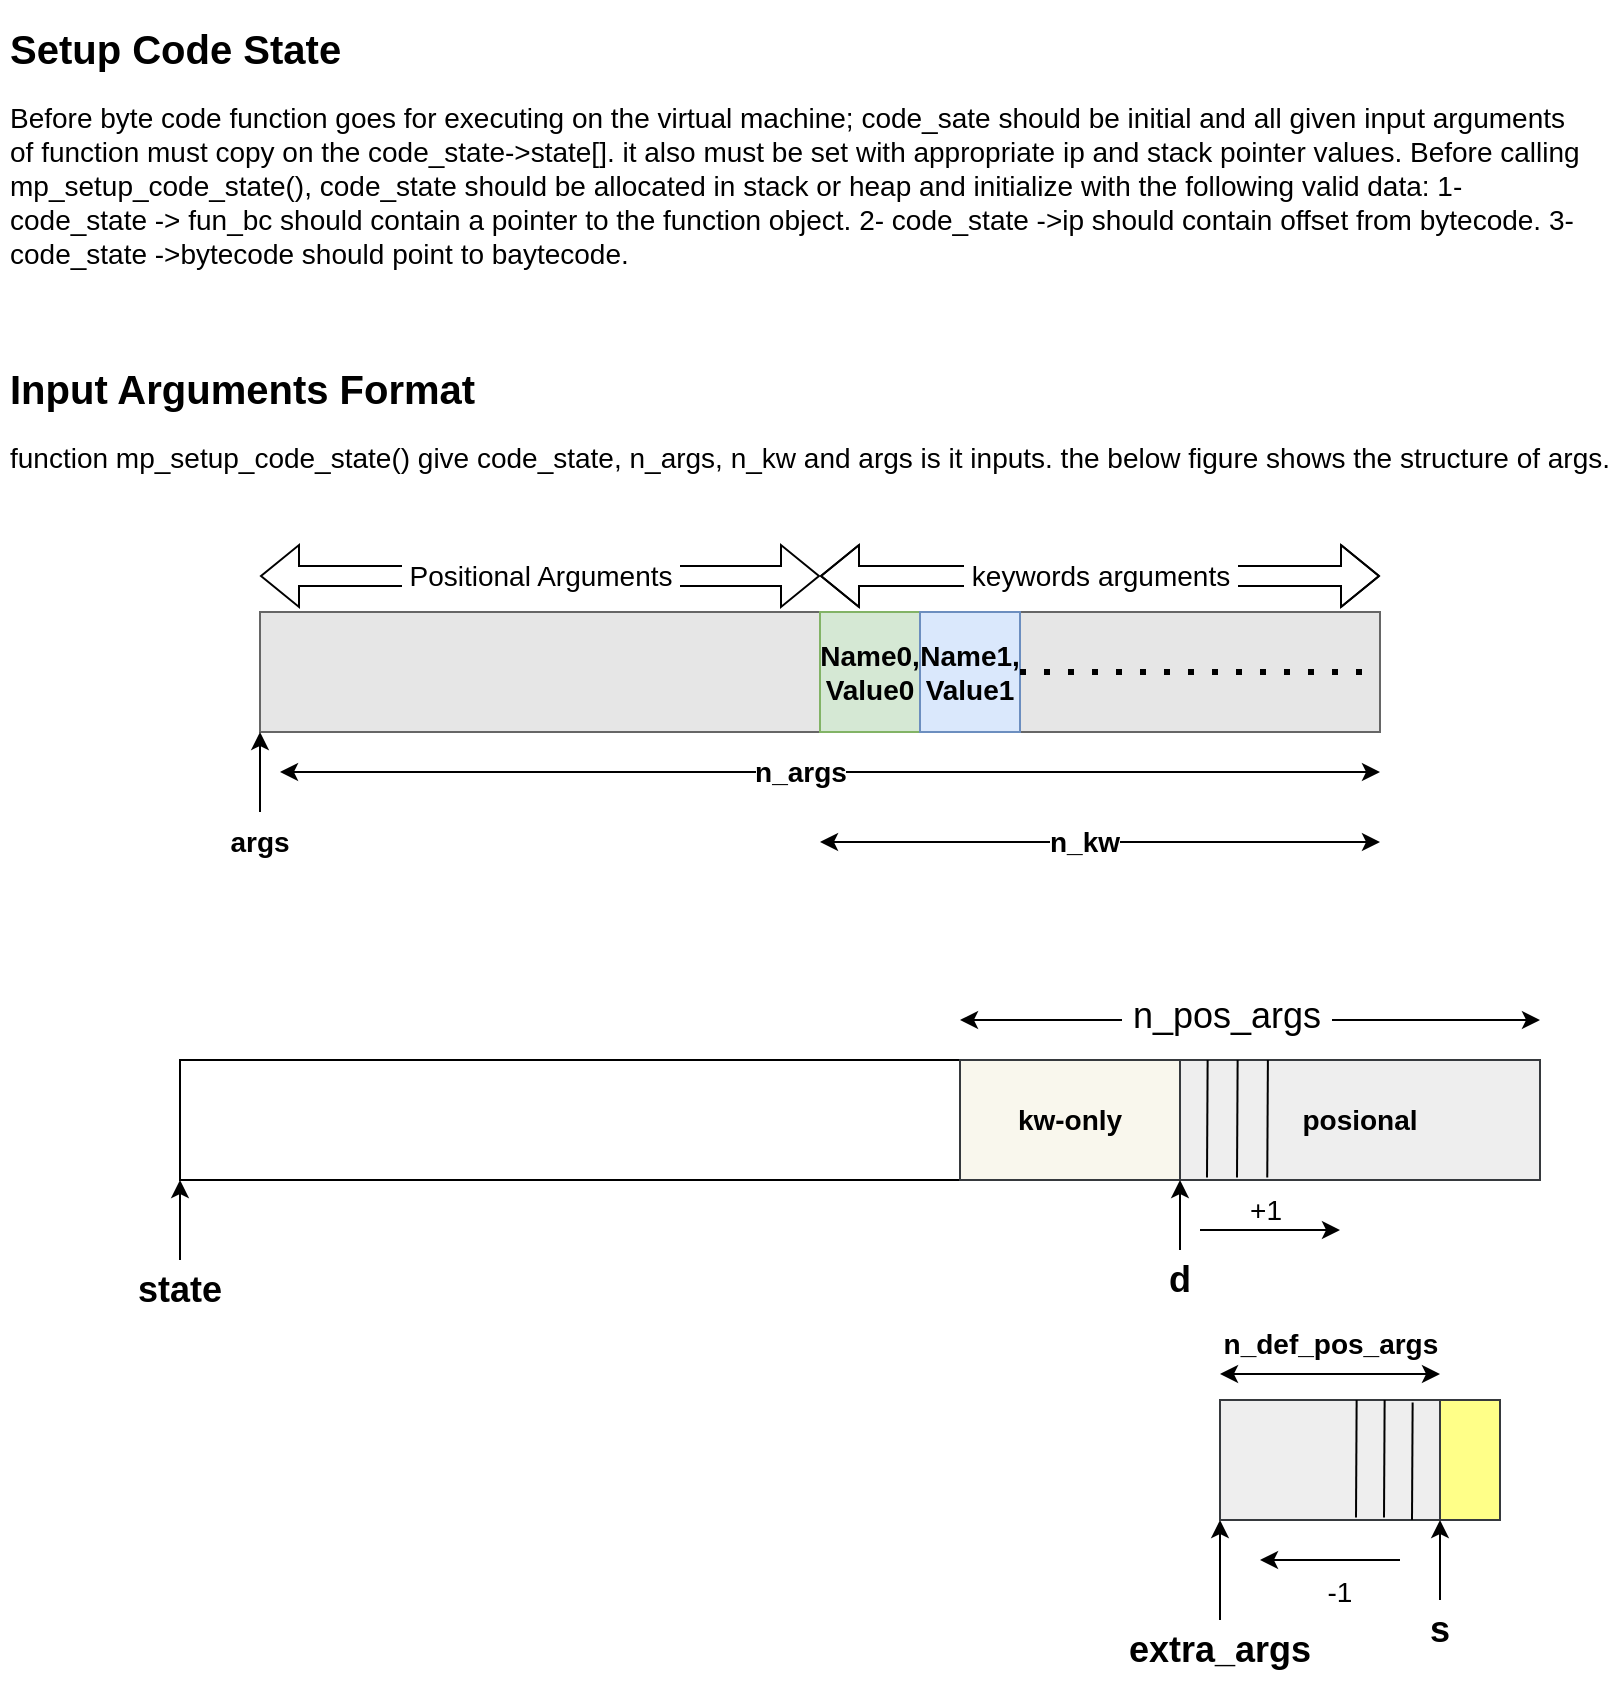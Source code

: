 <mxfile version="15.9.4" type="github"><diagram id="9DWNqOliDgodK-CukeeV" name="Page-1"><mxGraphModel dx="1085" dy="485" grid="1" gridSize="10" guides="1" tooltips="1" connect="1" arrows="1" fold="1" page="1" pageScale="1" pageWidth="850" pageHeight="1100" math="0" shadow="0"><root><mxCell id="0"/><mxCell id="1" parent="0"/><mxCell id="FaGI9EGRksaXrigEexfV-1" value="&lt;h1 style=&quot;font-size: 20px&quot;&gt;Setup Code State&lt;br&gt;&lt;/h1&gt;&lt;p style=&quot;font-size: 14px&quot;&gt;&lt;span&gt;&lt;span style=&quot;font-weight: normal&quot;&gt;Before byte code function goes for executing on the virtual machine; code_sate should be initial and all given input arguments of function must copy on the code_state-&amp;gt;state[]. it also must be set with appropriate ip and stack pointer values. Before calling mp_setup_code_state(), code_state should be allocated in stack or heap and initialize with the following valid data: 1- code_state -&amp;gt; fun_bc should contain a pointer to the function object. 2- code_state -&amp;gt;ip should contain offset from bytecode. 3- code_state -&amp;gt;bytecode should point to baytecode.&lt;/span&gt;&lt;br&gt;&lt;/span&gt;&lt;/p&gt;" style="text;html=1;strokeColor=none;fillColor=none;spacing=5;spacingTop=-20;whiteSpace=wrap;overflow=hidden;rounded=0;fontStyle=1" parent="1" vertex="1"><mxGeometry x="30" y="30" width="800" height="130" as="geometry"/></mxCell><mxCell id="DEH-Oupzx9P6uAduSgyf-2" value="&lt;h1 style=&quot;font-size: 20px&quot;&gt;Input Arguments Format&lt;br&gt;&lt;/h1&gt;&lt;p style=&quot;font-size: 14px&quot;&gt;function mp_setup_code_state() give code_state, n_args, n_kw and args is it inputs. the below figure shows the structure of args.&lt;br&gt;&lt;/p&gt;" style="text;html=1;strokeColor=none;fillColor=none;spacing=5;spacingTop=-20;whiteSpace=wrap;overflow=hidden;rounded=0;" vertex="1" parent="1"><mxGeometry x="30" y="200" width="810" height="80" as="geometry"/></mxCell><mxCell id="DEH-Oupzx9P6uAduSgyf-3" value="" style="rounded=0;whiteSpace=wrap;html=1;fontSize=14;fillColor=#E6E6E6;fontColor=#333333;strokeColor=#666666;" vertex="1" parent="1"><mxGeometry x="160" y="326" width="560" height="60" as="geometry"/></mxCell><mxCell id="DEH-Oupzx9P6uAduSgyf-7" style="edgeStyle=orthogonalEdgeStyle;rounded=0;orthogonalLoop=1;jettySize=auto;html=1;entryX=0;entryY=1;entryDx=0;entryDy=0;fontSize=14;" edge="1" parent="1" source="DEH-Oupzx9P6uAduSgyf-6" target="DEH-Oupzx9P6uAduSgyf-3"><mxGeometry relative="1" as="geometry"/></mxCell><mxCell id="DEH-Oupzx9P6uAduSgyf-6" value="args" style="text;html=1;strokeColor=none;fillColor=none;align=center;verticalAlign=middle;whiteSpace=wrap;rounded=0;fontSize=14;fontStyle=1" vertex="1" parent="1"><mxGeometry x="130" y="426" width="60" height="30" as="geometry"/></mxCell><mxCell id="DEH-Oupzx9P6uAduSgyf-8" value="" style="endArrow=classic;startArrow=classic;html=1;rounded=0;fontSize=14;" edge="1" parent="1"><mxGeometry width="50" height="50" relative="1" as="geometry"><mxPoint x="170" y="406" as="sourcePoint"/><mxPoint x="720" y="406" as="targetPoint"/></mxGeometry></mxCell><mxCell id="DEH-Oupzx9P6uAduSgyf-10" value="n_args" style="edgeLabel;html=1;align=center;verticalAlign=middle;resizable=0;points=[];fontSize=14;fontStyle=1" vertex="1" connectable="0" parent="DEH-Oupzx9P6uAduSgyf-8"><mxGeometry x="-0.057" relative="1" as="geometry"><mxPoint as="offset"/></mxGeometry></mxCell><mxCell id="DEH-Oupzx9P6uAduSgyf-11" value="" style="endArrow=classic;startArrow=classic;html=1;rounded=0;fontSize=14;" edge="1" parent="1"><mxGeometry width="50" height="50" relative="1" as="geometry"><mxPoint x="440" y="441" as="sourcePoint"/><mxPoint x="720" y="441" as="targetPoint"/><Array as="points"><mxPoint x="540" y="441"/></Array></mxGeometry></mxCell><mxCell id="DEH-Oupzx9P6uAduSgyf-12" value="n_kw" style="edgeLabel;html=1;align=center;verticalAlign=middle;resizable=0;points=[];fontSize=14;fontStyle=1" vertex="1" connectable="0" parent="DEH-Oupzx9P6uAduSgyf-11"><mxGeometry x="-0.057" relative="1" as="geometry"><mxPoint as="offset"/></mxGeometry></mxCell><mxCell id="DEH-Oupzx9P6uAduSgyf-13" value="Name0, Value0" style="rounded=0;whiteSpace=wrap;html=1;fontSize=14;fontStyle=1;fillColor=#d5e8d4;strokeColor=#82b366;" vertex="1" parent="1"><mxGeometry x="440" y="326" width="50" height="60" as="geometry"/></mxCell><mxCell id="DEH-Oupzx9P6uAduSgyf-16" value="Name1, Value1" style="rounded=0;whiteSpace=wrap;html=1;fontSize=14;fontStyle=1;fillColor=#dae8fc;strokeColor=#6c8ebf;" vertex="1" parent="1"><mxGeometry x="490" y="326" width="50" height="60" as="geometry"/></mxCell><mxCell id="DEH-Oupzx9P6uAduSgyf-20" value="" style="endArrow=none;dashed=1;html=1;dashPattern=1 3;strokeWidth=3;rounded=0;fontSize=14;entryX=1;entryY=0.5;entryDx=0;entryDy=0;exitX=1;exitY=0.5;exitDx=0;exitDy=0;" edge="1" parent="1" source="DEH-Oupzx9P6uAduSgyf-16" target="DEH-Oupzx9P6uAduSgyf-3"><mxGeometry width="50" height="50" relative="1" as="geometry"><mxPoint x="390" y="306" as="sourcePoint"/><mxPoint x="440" y="256" as="targetPoint"/></mxGeometry></mxCell><mxCell id="DEH-Oupzx9P6uAduSgyf-21" value="&amp;nbsp;Positional Arguments&amp;nbsp; " style="shape=flexArrow;endArrow=classic;startArrow=classic;html=1;rounded=0;fontSize=14;strokeWidth=1;labelBackgroundColor=#FFFFFF;" edge="1" parent="1"><mxGeometry width="100" height="100" relative="1" as="geometry"><mxPoint x="160" y="308" as="sourcePoint"/><mxPoint x="440" y="308" as="targetPoint"/></mxGeometry></mxCell><mxCell id="DEH-Oupzx9P6uAduSgyf-23" value="&amp;nbsp;keywords arguments&amp;nbsp; " style="shape=flexArrow;endArrow=classic;startArrow=classic;html=1;rounded=0;labelBackgroundColor=#FFFFFF;fontSize=14;strokeWidth=1;" edge="1" parent="1"><mxGeometry width="100" height="100" relative="1" as="geometry"><mxPoint x="440" y="308" as="sourcePoint"/><mxPoint x="720" y="308" as="targetPoint"/><Array as="points"><mxPoint x="580" y="308"/></Array></mxGeometry></mxCell><mxCell id="DEH-Oupzx9P6uAduSgyf-41" style="edgeStyle=orthogonalEdgeStyle;rounded=0;orthogonalLoop=1;jettySize=auto;html=1;entryX=0.5;entryY=0;entryDx=0;entryDy=0;entryPerimeter=0;labelBackgroundColor=#FFFFFF;fontSize=12;strokeWidth=1;" edge="1" parent="1" target="DEH-Oupzx9P6uAduSgyf-31"><mxGeometry relative="1" as="geometry"><mxPoint x="680" y="760" as="sourcePoint"/></mxGeometry></mxCell><mxCell id="DEH-Oupzx9P6uAduSgyf-54" value="" style="rounded=0;whiteSpace=wrap;html=1;fontSize=12;" vertex="1" parent="1"><mxGeometry x="120" y="550" width="680" height="60" as="geometry"/></mxCell><mxCell id="DEH-Oupzx9P6uAduSgyf-55" value="posional" style="rounded=0;whiteSpace=wrap;html=1;fontSize=14;fillColor=#eeeeee;strokeColor=#36393d;fontStyle=1" vertex="1" parent="1"><mxGeometry x="620" y="550" width="180" height="60" as="geometry"/></mxCell><mxCell id="DEH-Oupzx9P6uAduSgyf-57" value="kw-only" style="rounded=0;whiteSpace=wrap;html=1;fontSize=14;fillColor=#f9f7ed;strokeColor=#36393d;fontStyle=1" vertex="1" parent="1"><mxGeometry x="510" y="550" width="110" height="60" as="geometry"/></mxCell><mxCell id="DEH-Oupzx9P6uAduSgyf-59" style="edgeStyle=orthogonalEdgeStyle;rounded=0;orthogonalLoop=1;jettySize=auto;html=1;entryX=0;entryY=1;entryDx=0;entryDy=0;labelBackgroundColor=#FFFFFF;fontSize=12;strokeWidth=1;" edge="1" parent="1" source="DEH-Oupzx9P6uAduSgyf-58" target="DEH-Oupzx9P6uAduSgyf-54"><mxGeometry relative="1" as="geometry"/></mxCell><mxCell id="DEH-Oupzx9P6uAduSgyf-58" value="state" style="text;html=1;strokeColor=none;fillColor=none;align=center;verticalAlign=middle;whiteSpace=wrap;rounded=0;fontSize=18;fontStyle=1" vertex="1" parent="1"><mxGeometry x="90" y="650" width="60" height="30" as="geometry"/></mxCell><mxCell id="DEH-Oupzx9P6uAduSgyf-71" style="edgeStyle=orthogonalEdgeStyle;rounded=0;orthogonalLoop=1;jettySize=auto;html=1;entryX=1;entryY=1;entryDx=0;entryDy=0;labelBackgroundColor=#FFFFFF;fontSize=14;strokeWidth=1;" edge="1" parent="1" source="DEH-Oupzx9P6uAduSgyf-60" target="DEH-Oupzx9P6uAduSgyf-57"><mxGeometry relative="1" as="geometry"/></mxCell><mxCell id="DEH-Oupzx9P6uAduSgyf-60" value="d" style="text;html=1;strokeColor=none;fillColor=none;align=center;verticalAlign=middle;whiteSpace=wrap;rounded=0;fontSize=18;fontStyle=1" vertex="1" parent="1"><mxGeometry x="590" y="645" width="60" height="30" as="geometry"/></mxCell><mxCell id="DEH-Oupzx9P6uAduSgyf-63" value="" style="endArrow=classic;startArrow=classic;html=1;rounded=0;labelBackgroundColor=#FFFFFF;fontSize=18;strokeWidth=1;" edge="1" parent="1"><mxGeometry width="50" height="50" relative="1" as="geometry"><mxPoint x="510" y="530" as="sourcePoint"/><mxPoint x="800" y="530" as="targetPoint"/></mxGeometry></mxCell><mxCell id="DEH-Oupzx9P6uAduSgyf-64" value="&amp;nbsp;n_pos_args&amp;nbsp; " style="edgeLabel;html=1;align=center;verticalAlign=middle;resizable=0;points=[];fontSize=18;" vertex="1" connectable="0" parent="DEH-Oupzx9P6uAduSgyf-63"><mxGeometry x="-0.086" y="-4" relative="1" as="geometry"><mxPoint y="-6" as="offset"/></mxGeometry></mxCell><mxCell id="DEH-Oupzx9P6uAduSgyf-65" value="" style="endArrow=classic;html=1;rounded=0;labelBackgroundColor=#FFFFFF;fontSize=18;strokeWidth=1;" edge="1" parent="1"><mxGeometry width="50" height="50" relative="1" as="geometry"><mxPoint x="630" y="635" as="sourcePoint"/><mxPoint x="700" y="635" as="targetPoint"/></mxGeometry></mxCell><mxCell id="DEH-Oupzx9P6uAduSgyf-66" value="" style="rounded=0;whiteSpace=wrap;html=1;fontSize=14;fillColor=#ffff88;strokeColor=#36393d;" vertex="1" parent="1"><mxGeometry x="640" y="720" width="140" height="60" as="geometry"/></mxCell><mxCell id="DEH-Oupzx9P6uAduSgyf-69" style="edgeStyle=orthogonalEdgeStyle;rounded=0;orthogonalLoop=1;jettySize=auto;html=1;entryX=0;entryY=1;entryDx=0;entryDy=0;labelBackgroundColor=#FFFFFF;fontSize=14;strokeWidth=1;" edge="1" parent="1" source="DEH-Oupzx9P6uAduSgyf-68" target="DEH-Oupzx9P6uAduSgyf-66"><mxGeometry relative="1" as="geometry"/></mxCell><mxCell id="DEH-Oupzx9P6uAduSgyf-68" value="extra_args" style="text;html=1;strokeColor=none;fillColor=none;align=center;verticalAlign=middle;whiteSpace=wrap;rounded=0;fontSize=18;fontStyle=1" vertex="1" parent="1"><mxGeometry x="610" y="830" width="60" height="30" as="geometry"/></mxCell><mxCell id="DEH-Oupzx9P6uAduSgyf-70" value="+1" style="text;html=1;strokeColor=none;fillColor=none;align=center;verticalAlign=middle;whiteSpace=wrap;rounded=0;fontSize=14;" vertex="1" parent="1"><mxGeometry x="648.5" y="610" width="27.5" height="29" as="geometry"/></mxCell><mxCell id="DEH-Oupzx9P6uAduSgyf-72" value="" style="rounded=0;whiteSpace=wrap;html=1;fontSize=14;fillColor=#eeeeee;strokeColor=#36393d;" vertex="1" parent="1"><mxGeometry x="640" y="720" width="110" height="60" as="geometry"/></mxCell><mxCell id="DEH-Oupzx9P6uAduSgyf-74" style="edgeStyle=orthogonalEdgeStyle;rounded=0;orthogonalLoop=1;jettySize=auto;html=1;entryX=1;entryY=1;entryDx=0;entryDy=0;labelBackgroundColor=#FFFFFF;fontSize=14;strokeWidth=1;" edge="1" parent="1" source="DEH-Oupzx9P6uAduSgyf-73" target="DEH-Oupzx9P6uAduSgyf-72"><mxGeometry relative="1" as="geometry"/></mxCell><mxCell id="DEH-Oupzx9P6uAduSgyf-73" value="s" style="text;html=1;strokeColor=none;fillColor=none;align=center;verticalAlign=middle;whiteSpace=wrap;rounded=0;fontSize=18;fontStyle=1" vertex="1" parent="1"><mxGeometry x="720" y="820" width="60" height="30" as="geometry"/></mxCell><mxCell id="DEH-Oupzx9P6uAduSgyf-75" value="" style="endArrow=classic;startArrow=classic;html=1;rounded=0;labelBackgroundColor=#FFFFFF;fontSize=14;strokeWidth=1;" edge="1" parent="1"><mxGeometry width="50" height="50" relative="1" as="geometry"><mxPoint x="640" y="707" as="sourcePoint"/><mxPoint x="750" y="707" as="targetPoint"/></mxGeometry></mxCell><mxCell id="DEH-Oupzx9P6uAduSgyf-76" value="&amp;nbsp; n_def_pos_args&amp;nbsp; " style="edgeLabel;html=1;align=center;verticalAlign=middle;resizable=0;points=[];fontSize=14;fontStyle=1" vertex="1" connectable="0" parent="DEH-Oupzx9P6uAduSgyf-75"><mxGeometry x="-0.26" y="-4" relative="1" as="geometry"><mxPoint x="12" y="-19" as="offset"/></mxGeometry></mxCell><mxCell id="DEH-Oupzx9P6uAduSgyf-77" value="" style="endArrow=classic;html=1;rounded=0;labelBackgroundColor=#FFFFFF;fontSize=14;strokeWidth=1;" edge="1" parent="1"><mxGeometry width="50" height="50" relative="1" as="geometry"><mxPoint x="730" y="800" as="sourcePoint"/><mxPoint x="660" y="800" as="targetPoint"/></mxGeometry></mxCell><mxCell id="DEH-Oupzx9P6uAduSgyf-78" value="-1" style="text;html=1;strokeColor=none;fillColor=none;align=center;verticalAlign=middle;whiteSpace=wrap;rounded=0;fontSize=14;" vertex="1" parent="1"><mxGeometry x="686.25" y="801" width="27.5" height="29" as="geometry"/></mxCell><mxCell id="DEH-Oupzx9P6uAduSgyf-79" value="" style="endArrow=none;html=1;rounded=0;labelBackgroundColor=#FFFFFF;fontSize=14;strokeWidth=1;exitX=0.832;exitY=0.021;exitDx=0;exitDy=0;exitPerimeter=0;" edge="1" parent="1"><mxGeometry width="50" height="50" relative="1" as="geometry"><mxPoint x="736.32" y="721.26" as="sourcePoint"/><mxPoint x="736" y="780" as="targetPoint"/></mxGeometry></mxCell><mxCell id="DEH-Oupzx9P6uAduSgyf-80" value="" style="endArrow=none;html=1;rounded=0;labelBackgroundColor=#FFFFFF;fontSize=14;strokeWidth=1;exitX=0.832;exitY=0.021;exitDx=0;exitDy=0;exitPerimeter=0;" edge="1" parent="1"><mxGeometry width="50" height="50" relative="1" as="geometry"><mxPoint x="722.32" y="720" as="sourcePoint"/><mxPoint x="722.0" y="778.74" as="targetPoint"/></mxGeometry></mxCell><mxCell id="DEH-Oupzx9P6uAduSgyf-81" value="" style="endArrow=none;html=1;rounded=0;labelBackgroundColor=#FFFFFF;fontSize=14;strokeWidth=1;exitX=0.832;exitY=0.021;exitDx=0;exitDy=0;exitPerimeter=0;" edge="1" parent="1"><mxGeometry width="50" height="50" relative="1" as="geometry"><mxPoint x="708.32" y="720" as="sourcePoint"/><mxPoint x="708.0" y="778.74" as="targetPoint"/></mxGeometry></mxCell><mxCell id="DEH-Oupzx9P6uAduSgyf-82" value="" style="endArrow=none;html=1;rounded=0;labelBackgroundColor=#FFFFFF;fontSize=14;strokeWidth=1;exitX=0.832;exitY=0.021;exitDx=0;exitDy=0;exitPerimeter=0;" edge="1" parent="1"><mxGeometry width="50" height="50" relative="1" as="geometry"><mxPoint x="633.82" y="550" as="sourcePoint"/><mxPoint x="633.5" y="608.74" as="targetPoint"/></mxGeometry></mxCell><mxCell id="DEH-Oupzx9P6uAduSgyf-83" value="" style="endArrow=none;html=1;rounded=0;labelBackgroundColor=#FFFFFF;fontSize=14;strokeWidth=1;exitX=0.832;exitY=0.021;exitDx=0;exitDy=0;exitPerimeter=0;" edge="1" parent="1"><mxGeometry width="50" height="50" relative="1" as="geometry"><mxPoint x="648.82" y="550" as="sourcePoint"/><mxPoint x="648.5" y="608.74" as="targetPoint"/></mxGeometry></mxCell><mxCell id="DEH-Oupzx9P6uAduSgyf-84" value="" style="endArrow=none;html=1;rounded=0;labelBackgroundColor=#FFFFFF;fontSize=14;strokeWidth=1;exitX=0.832;exitY=0.021;exitDx=0;exitDy=0;exitPerimeter=0;" edge="1" parent="1"><mxGeometry width="50" height="50" relative="1" as="geometry"><mxPoint x="663.95" y="550" as="sourcePoint"/><mxPoint x="663.63" y="608.74" as="targetPoint"/></mxGeometry></mxCell></root></mxGraphModel></diagram></mxfile>